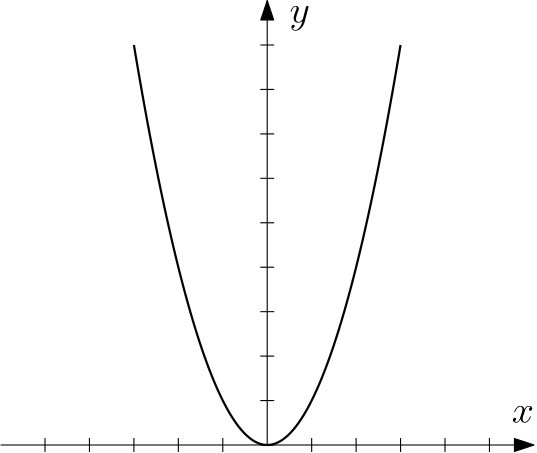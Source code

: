 <?xml version="1.0"?>
<!DOCTYPE ipe SYSTEM "ipe.dtd">
<ipe version="70218" creator="Ipe 7.2.23">
<info created="D:20210222193916" modified="D:20210222193916"/>
<ipestyle name="basic">
<symbol name="arrow/arc(spx)">
<path stroke="sym-stroke" fill="sym-stroke" pen="sym-pen">
0 0 m
-1 0.333 l
-1 -0.333 l
h
</path>
</symbol>
<symbol name="arrow/farc(spx)">
<path stroke="sym-stroke" fill="white" pen="sym-pen">
0 0 m
-1 0.333 l
-1 -0.333 l
h
</path>
</symbol>
<symbol name="arrow/ptarc(spx)">
<path stroke="sym-stroke" fill="sym-stroke" pen="sym-pen">
0 0 m
-1 0.333 l
-0.8 0 l
-1 -0.333 l
h
</path>
</symbol>
<symbol name="arrow/fptarc(spx)">
<path stroke="sym-stroke" fill="white" pen="sym-pen">
0 0 m
-1 0.333 l
-0.8 0 l
-1 -0.333 l
h
</path>
</symbol>
<symbol name="mark/circle(sx)" transformations="translations">
<path fill="sym-stroke">
0.6 0 0 0.6 0 0 e
0.4 0 0 0.4 0 0 e
</path>
</symbol>
<symbol name="mark/disk(sx)" transformations="translations">
<path fill="sym-stroke">
0.6 0 0 0.6 0 0 e
</path>
</symbol>
<symbol name="mark/fdisk(sfx)" transformations="translations">
<group>
<path fill="sym-fill">
0.5 0 0 0.5 0 0 e
</path>
<path fill="sym-stroke" fillrule="eofill">
0.6 0 0 0.6 0 0 e
0.4 0 0 0.4 0 0 e
</path>
</group>
</symbol>
<symbol name="mark/box(sx)" transformations="translations">
<path fill="sym-stroke" fillrule="eofill">
-0.6 -0.6 m
0.6 -0.6 l
0.6 0.6 l
-0.6 0.6 l
h
-0.4 -0.4 m
0.4 -0.4 l
0.4 0.4 l
-0.4 0.4 l
h
</path>
</symbol>
<symbol name="mark/square(sx)" transformations="translations">
<path fill="sym-stroke">
-0.6 -0.6 m
0.6 -0.6 l
0.6 0.6 l
-0.6 0.6 l
h
</path>
</symbol>
<symbol name="mark/fsquare(sfx)" transformations="translations">
<group>
<path fill="sym-fill">
-0.5 -0.5 m
0.5 -0.5 l
0.5 0.5 l
-0.5 0.5 l
h
</path>
<path fill="sym-stroke" fillrule="eofill">
-0.6 -0.6 m
0.6 -0.6 l
0.6 0.6 l
-0.6 0.6 l
h
-0.4 -0.4 m
0.4 -0.4 l
0.4 0.4 l
-0.4 0.4 l
h
</path>
</group>
</symbol>
<symbol name="mark/cross(sx)" transformations="translations">
<group>
<path fill="sym-stroke">
-0.43 -0.57 m
0.57 0.43 l
0.43 0.57 l
-0.57 -0.43 l
h
</path>
<path fill="sym-stroke">
-0.43 0.57 m
0.57 -0.43 l
0.43 -0.57 l
-0.57 0.43 l
h
</path>
</group>
</symbol>
<symbol name="arrow/fnormal(spx)">
<path stroke="sym-stroke" fill="white" pen="sym-pen">
0 0 m
-1 0.333 l
-1 -0.333 l
h
</path>
</symbol>
<symbol name="arrow/pointed(spx)">
<path stroke="sym-stroke" fill="sym-stroke" pen="sym-pen">
0 0 m
-1 0.333 l
-0.8 0 l
-1 -0.333 l
h
</path>
</symbol>
<symbol name="arrow/fpointed(spx)">
<path stroke="sym-stroke" fill="white" pen="sym-pen">
0 0 m
-1 0.333 l
-0.8 0 l
-1 -0.333 l
h
</path>
</symbol>
<symbol name="arrow/linear(spx)">
<path stroke="sym-stroke" pen="sym-pen">
-1 0.333 m
0 0 l
-1 -0.333 l
</path>
</symbol>
<symbol name="arrow/fdouble(spx)">
<path stroke="sym-stroke" fill="white" pen="sym-pen">
0 0 m
-1 0.333 l
-1 -0.333 l
h
-1 0 m
-2 0.333 l
-2 -0.333 l
h
</path>
</symbol>
<symbol name="arrow/double(spx)">
<path stroke="sym-stroke" fill="sym-stroke" pen="sym-pen">
0 0 m
-1 0.333 l
-1 -0.333 l
h
-1 0 m
-2 0.333 l
-2 -0.333 l
h
</path>
</symbol>
<symbol name="arrow/mid-normal(spx)">
<path stroke="sym-stroke" fill="sym-stroke" pen="sym-pen">
0.5 0 m
-0.5 0.333 l
-0.5 -0.333 l
h
</path>
</symbol>
<symbol name="arrow/mid-fnormal(spx)">
<path stroke="sym-stroke" fill="white" pen="sym-pen">
0.5 0 m
-0.5 0.333 l
-0.5 -0.333 l
h
</path>
</symbol>
<symbol name="arrow/mid-pointed(spx)">
<path stroke="sym-stroke" fill="sym-stroke" pen="sym-pen">
0.5 0 m
-0.5 0.333 l
-0.3 0 l
-0.5 -0.333 l
h
</path>
</symbol>
<symbol name="arrow/mid-fpointed(spx)">
<path stroke="sym-stroke" fill="white" pen="sym-pen">
0.5 0 m
-0.5 0.333 l
-0.3 0 l
-0.5 -0.333 l
h
</path>
</symbol>
<symbol name="arrow/mid-double(spx)">
<path stroke="sym-stroke" fill="sym-stroke" pen="sym-pen">
1 0 m
0 0.333 l
0 -0.333 l
h
0 0 m
-1 0.333 l
-1 -0.333 l
h
</path>
</symbol>
<symbol name="arrow/mid-fdouble(spx)">
<path stroke="sym-stroke" fill="white" pen="sym-pen">
1 0 m
0 0.333 l
0 -0.333 l
h
0 0 m
-1 0.333 l
-1 -0.333 l
h
</path>
</symbol>
<anglesize name="22.5 deg" value="22.5"/>
<anglesize name="30 deg" value="30"/>
<anglesize name="45 deg" value="45"/>
<anglesize name="60 deg" value="60"/>
<anglesize name="90 deg" value="90"/>
<arrowsize name="large" value="10"/>
<arrowsize name="small" value="5"/>
<arrowsize name="tiny" value="3"/>
<color name="blue" value="0 0 1"/>
<color name="brown" value="0.647 0.165 0.165"/>
<color name="darkblue" value="0 0 0.545"/>
<color name="darkcyan" value="0 0.545 0.545"/>
<color name="darkgray" value="0.663"/>
<color name="darkgreen" value="0 0.392 0"/>
<color name="darkmagenta" value="0.545 0 0.545"/>
<color name="darkorange" value="1 0.549 0"/>
<color name="darkred" value="0.545 0 0"/>
<color name="gold" value="1 0.843 0"/>
<color name="gray" value="0.745"/>
<color name="green" value="0 1 0"/>
<color name="lightblue" value="0.678 0.847 0.902"/>
<color name="lightcyan" value="0.878 1 1"/>
<color name="lightgray" value="0.827"/>
<color name="lightgreen" value="0.565 0.933 0.565"/>
<color name="lightyellow" value="1 1 0.878"/>
<color name="navy" value="0 0 0.502"/>
<color name="orange" value="1 0.647 0"/>
<color name="pink" value="1 0.753 0.796"/>
<color name="purple" value="0.627 0.125 0.941"/>
<color name="red" value="1 0 0"/>
<color name="seagreen" value="0.18 0.545 0.341"/>
<color name="turquoise" value="0.251 0.878 0.816"/>
<color name="violet" value="0.933 0.51 0.933"/>
<color name="yellow" value="1 1 0"/>
<dashstyle name="dash dot dotted" value="[4 2 1 2 1 2] 0"/>
<dashstyle name="dash dotted" value="[4 2 1 2] 0"/>
<dashstyle name="dashed" value="[4] 0"/>
<dashstyle name="dotted" value="[1 3] 0"/>
<gridsize name="10 pts (~3.5 mm)" value="10"/>
<gridsize name="14 pts (~5 mm)" value="14"/>
<gridsize name="16 pts (~6 mm)" value="16"/>
<gridsize name="20 pts (~7 mm)" value="20"/>
<gridsize name="28 pts (~10 mm)" value="28"/>
<gridsize name="32 pts (~12 mm)" value="32"/>
<gridsize name="4 pts" value="4"/>
<gridsize name="56 pts (~20 mm)" value="56"/>
<gridsize name="8 pts (~3 mm)" value="8"/>
<opacity name="10%" value="0.1"/>
<opacity name="30%" value="0.3"/>
<opacity name="50%" value="0.5"/>
<opacity name="75%" value="0.75"/>
<pen name="fat" value="1.2"/>
<pen name="heavier" value="0.8"/>
<pen name="ultrafat" value="2"/>
<symbolsize name="large" value="5"/>
<symbolsize name="small" value="2"/>
<symbolsize name="tiny" value="1.1"/>
<textsize name="Huge" value="\Huge"/>
<textsize name="LARGE" value="\LARGE"/>
<textsize name="Large" value="\Large"/>
<textsize name="footnote" value="\footnotesize"/>
<textsize name="huge" value="\huge"/>
<textsize name="large" value="\large"/>
<textsize name="small" value="\small"/>
<textsize name="tiny" value="\tiny"/>
<textstyle name="center" begin="\begin{center}" end="\end{center}"/>
<textstyle name="item" begin="\begin{itemize}\item{}" end="\end{itemize}"/>
<textstyle name="itemize" begin="\begin{itemize}" end="\end{itemize}"/>
<tiling name="falling" angle="-60" step="4" width="1"/>
<tiling name="rising" angle="30" step="4" width="1"/>
</ipestyle>
<page>
<layer name="alpha"/>
<view layers="alpha" active="alpha"/>
<path layer="alpha" matrix="1 0 0 1 -16 -112" stroke="black" pen="heavier">
240 688 m
240.323 686.061
240.646 684.141
240.97 682.241 c
241.293 680.34
241.616 678.46
241.939 676.599 c
242.263 674.738
242.586 672.896
242.909 671.074 c
243.232 669.253
243.556 667.45
243.879 665.668 c
244.202 663.885
244.525 662.122
244.848 660.378 c
245.172 658.635
245.495 656.911
245.818 655.207 c
246.141 653.502
246.465 651.818
246.788 650.152 c
247.111 648.487
247.434 646.842
247.758 645.216 c
248.081 643.59
248.404 641.983
248.727 640.397 c
249.051 638.81
249.374 637.243
249.697 635.695 c
250.02 634.148
250.343 632.62
250.667 631.111 c
250.99 629.603
251.313 628.114
251.636 626.645 c
251.96 625.175
252.283 623.726
252.606 622.296 c
252.929 620.866
253.253 619.455
253.576 618.064 c
253.899 616.673
254.222 615.302
254.545 613.95 c
254.869 612.599
255.192 611.267
255.515 609.954 c
255.838 608.642
256.162 607.349
256.485 606.075 c
256.808 604.802
257.131 603.548
257.455 602.314 c
257.778 601.08
258.101 599.865
258.424 598.67 c
258.747 597.475
259.071 596.3
259.394 595.144 c
259.717 593.988
260.04 592.852
260.364 591.736 c
260.687 590.619
261.01 589.522
261.333 588.444 c
261.657 587.367
261.98 586.309
262.303 585.271 c
262.626 584.233
262.949 583.214
263.273 582.215 c
263.596 581.216
263.919 580.236
264.242 579.276 c
264.566 578.316
264.889 577.376
265.212 576.455 c
265.535 575.535
265.859 574.634
266.182 573.752 c
266.505 572.871
266.828 572.009
267.152 571.166 c
267.475 570.324
267.798 569.501
268.121 568.698 c
268.444 567.895
268.768 567.111
269.091 566.347 c
269.414 565.583
269.737 564.839
270.061 564.114 c
270.384 563.389
270.707 562.684
271.03 561.998 c
271.354 561.313
271.677 560.646
272 560 c
272.323 559.354
272.646 558.727
272.97 558.119 c
273.293 557.512
273.616 556.924
273.939 556.356 c
274.263 555.788
274.586 555.24
274.909 554.711 c
275.232 554.182
275.556 553.672
275.879 553.183 c
276.202 552.693
276.525 552.223
276.848 551.772 c
277.172 551.322
277.495 550.891
277.818 550.479 c
278.141 550.068
278.465 549.676
278.788 549.304 c
279.111 548.932
279.434 548.579
279.758 548.246 c
280.081 547.913
280.404 547.6
280.727 547.306 c
281.051 547.012
281.374 546.738
281.697 546.483 c
282.02 546.228
282.343 545.993
282.667 545.778 c
282.99 545.562
283.313 545.366
283.636 545.19 c
283.96 545.014
284.283 544.857
284.606 544.72 c
284.929 544.583
285.253 544.465
285.576 544.367 c
285.899 544.269
286.222 544.191
286.545 544.132 c
286.869 544.073
287.192 544.034
287.515 544.015 c
287.838 543.995
288.162 543.995
288.485 544.015 c
288.808 544.034
289.131 544.073
289.455 544.132 c
289.778 544.191
290.101 544.269
290.424 544.367 c
290.747 544.465
291.071 544.583
291.394 544.72 c
291.717 544.857
292.04 545.014
292.364 545.19 c
292.687 545.366
293.01 545.562
293.333 545.778 c
293.657 545.993
293.98 546.228
294.303 546.483 c
294.626 546.738
294.949 547.012
295.273 547.306 c
295.596 547.6
295.919 547.913
296.242 548.246 c
296.566 548.579
296.889 548.932
297.212 549.304 c
297.535 549.676
297.859 550.068
298.182 550.479 c
298.505 550.891
298.828 551.322
299.152 551.772 c
299.475 552.223
299.798 552.693
300.121 553.183 c
300.444 553.672
300.768 554.182
301.091 554.711 c
301.414 555.24
301.737 555.788
302.061 556.356 c
302.384 556.924
302.707 557.512
303.03 558.119 c
303.354 558.727
303.677 559.354
304 560 c
304.323 560.646
304.646 561.313
304.97 561.998 c
305.293 562.684
305.616 563.389
305.939 564.114 c
306.263 564.839
306.586 565.583
306.909 566.347 c
307.232 567.111
307.556 567.895
307.879 568.698 c
308.202 569.501
308.525 570.324
308.848 571.166 c
309.172 572.009
309.495 572.871
309.818 573.752 c
310.141 574.634
310.465 575.535
310.788 576.455 c
311.111 577.376
311.434 578.316
311.758 579.276 c
312.081 580.236
312.404 581.216
312.727 582.215 c
313.051 583.214
313.374 584.233
313.697 585.271 c
314.02 586.309
314.343 587.367
314.667 588.444 c
314.99 589.522
315.313 590.619
315.636 591.736 c
315.96 592.852
316.283 593.988
316.606 595.144 c
316.929 596.3
317.253 597.475
317.576 598.67 c
317.899 599.865
318.222 601.08
318.545 602.314 c
318.869 603.548
319.192 604.802
319.515 606.075 c
319.838 607.349
320.162 608.642
320.485 609.954 c
320.808 611.267
321.131 612.599
321.455 613.95 c
321.778 615.302
322.101 616.673
322.424 618.064 c
322.747 619.455
323.071 620.866
323.394 622.296 c
323.717 623.726
324.04 625.175
324.364 626.645 c
324.687 628.114
325.01 629.603
325.333 631.111 c
325.657 632.62
325.98 634.148
326.303 635.695 c
326.626 637.243
326.949 638.81
327.273 640.397 c
327.596 641.983
327.919 643.59
328.242 645.216 c
328.566 646.842
328.889 648.487
329.212 650.152 c
329.535 651.818
329.859 653.502
330.182 655.207 c
330.505 656.911
330.828 658.635
331.152 660.378 c
331.475 662.122
331.798 663.885
332.121 665.668 c
332.444 667.45
332.768 669.253
333.091 671.074 c
333.414 672.896
333.737 674.738
334.061 676.599 c
334.384 678.46
334.707 680.34
335.03 682.241 c
335.354 684.141
335.677 686.061
336 688 c
</path>
<text matrix="1 0 0 1 -16 -112" transformations="translations" pos="296 696" stroke="black" type="label" width="12.046" height="6.176" depth="2.79" valign="baseline" size="Large">$y$

</text>
<text matrix="1 0 0 1 -16 -112" transformations="translations" pos="376 552" stroke="black" type="label" width="7.982" height="6.177" depth="0" valign="baseline" size="Large" style="math">x</text>
<path matrix="1 0 0 1 -16 -112" stroke="black" arrow="normal/normal">
192 544 m
384 544 l
</path>
<path matrix="1 0 0 1 -16 -112" stroke="black">
208 546.5 m
208 541.5 l
</path>
<path matrix="1 0 0 1 -16 -112" stroke="black">
224 546.5 m
224 541.5 l
</path>
<path matrix="1 0 0 1 -16 -112" stroke="black">
240 546.5 m
240 541.5 l
</path>
<path matrix="1 0 0 1 -16 -112" stroke="black">
256 546.5 m
256 541.5 l
</path>
<path matrix="1 0 0 1 -16 -112" stroke="black">
272 546.5 m
272 541.5 l
</path>
<path matrix="1 0 0 1 -16 -112" stroke="black">
304 546.5 m
304 541.5 l
</path>
<path matrix="1 0 0 1 -16 -112" stroke="black">
320 546.5 m
320 541.5 l
</path>
<path matrix="1 0 0 1 -16 -112" stroke="black">
336 546.5 m
336 541.5 l
</path>
<path matrix="1 0 0 1 -16 -112" stroke="black">
352 546.5 m
352 541.5 l
</path>
<path matrix="1 0 0 1 -16 -112" stroke="black">
368 546.5 m
368 541.5 l
</path>
<path matrix="1 0 0 0.833333 -16 5.33333" stroke="black" arrow="normal/normal">
288 512 m
288 704 l
</path>
<path matrix="1 0 0 1 -16 -112" stroke="black">
290.5 544 m
285.5 544 l
</path>
<path matrix="1 0 0 1 -16 -112" stroke="black">
290.5 560 m
285.5 560 l
</path>
<path matrix="1 0 0 1 -16 -112" stroke="black">
290.5 576 m
285.5 576 l
</path>
<path matrix="1 0 0 1 -16 -112" stroke="black">
290.5 592 m
285.5 592 l
</path>
<path matrix="1 0 0 1 -16 -112" stroke="black">
290.5 608 m
285.5 608 l
</path>
<path matrix="1 0 0 1 -16 -112" stroke="black">
290.5 624 m
285.5 624 l
</path>
<path matrix="1 0 0 1 -16 -112" stroke="black">
290.5 640 m
285.5 640 l
</path>
<path matrix="1 0 0 1 -16 -112" stroke="black">
290.5 656 m
285.5 656 l
</path>
<path matrix="1 0 0 1 -16 -112" stroke="black">
290.5 672 m
285.5 672 l
</path>
<path matrix="1 0 0 1 -16 -112" stroke="black">
290.5 688 m
285.5 688 l
</path>
</page>
</ipe>
